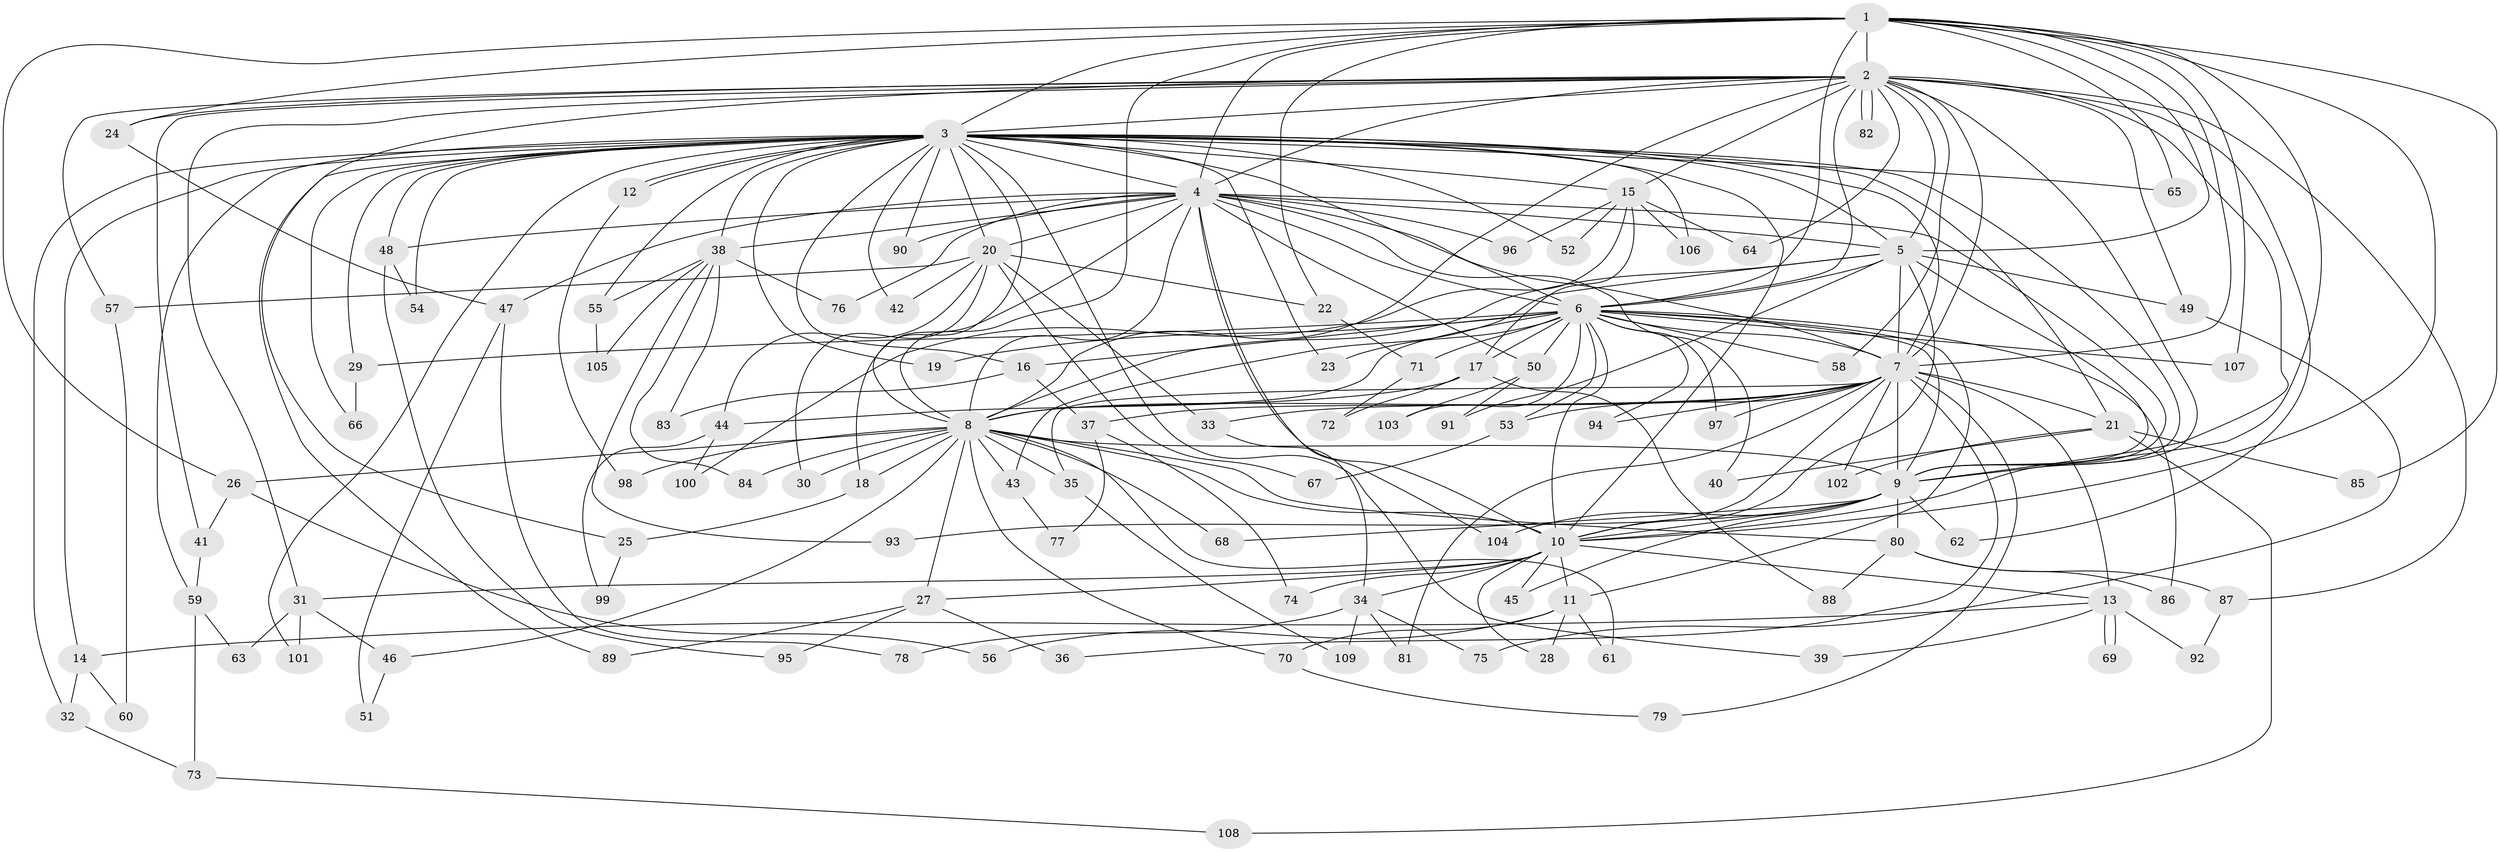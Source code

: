 // coarse degree distribution, {14: 0.012195121951219513, 35: 0.012195121951219513, 30: 0.012195121951219513, 19: 0.012195121951219513, 11: 0.012195121951219513, 21: 0.024390243902439025, 13: 0.012195121951219513, 15: 0.012195121951219513, 5: 0.08536585365853659, 4: 0.08536585365853659, 8: 0.012195121951219513, 6: 0.036585365853658534, 2: 0.5365853658536586, 10: 0.012195121951219513, 3: 0.0975609756097561, 7: 0.012195121951219513, 1: 0.012195121951219513}
// Generated by graph-tools (version 1.1) at 2025/23/03/03/25 07:23:36]
// undirected, 109 vertices, 243 edges
graph export_dot {
graph [start="1"]
  node [color=gray90,style=filled];
  1;
  2;
  3;
  4;
  5;
  6;
  7;
  8;
  9;
  10;
  11;
  12;
  13;
  14;
  15;
  16;
  17;
  18;
  19;
  20;
  21;
  22;
  23;
  24;
  25;
  26;
  27;
  28;
  29;
  30;
  31;
  32;
  33;
  34;
  35;
  36;
  37;
  38;
  39;
  40;
  41;
  42;
  43;
  44;
  45;
  46;
  47;
  48;
  49;
  50;
  51;
  52;
  53;
  54;
  55;
  56;
  57;
  58;
  59;
  60;
  61;
  62;
  63;
  64;
  65;
  66;
  67;
  68;
  69;
  70;
  71;
  72;
  73;
  74;
  75;
  76;
  77;
  78;
  79;
  80;
  81;
  82;
  83;
  84;
  85;
  86;
  87;
  88;
  89;
  90;
  91;
  92;
  93;
  94;
  95;
  96;
  97;
  98;
  99;
  100;
  101;
  102;
  103;
  104;
  105;
  106;
  107;
  108;
  109;
  1 -- 2;
  1 -- 3;
  1 -- 4;
  1 -- 5;
  1 -- 6;
  1 -- 7;
  1 -- 8;
  1 -- 9;
  1 -- 10;
  1 -- 22;
  1 -- 24;
  1 -- 26;
  1 -- 65;
  1 -- 85;
  1 -- 107;
  2 -- 3;
  2 -- 4;
  2 -- 5;
  2 -- 6;
  2 -- 7;
  2 -- 8;
  2 -- 9;
  2 -- 10;
  2 -- 15;
  2 -- 24;
  2 -- 25;
  2 -- 31;
  2 -- 41;
  2 -- 49;
  2 -- 57;
  2 -- 58;
  2 -- 62;
  2 -- 64;
  2 -- 82;
  2 -- 82;
  2 -- 87;
  3 -- 4;
  3 -- 5;
  3 -- 6;
  3 -- 7;
  3 -- 8;
  3 -- 9;
  3 -- 10;
  3 -- 12;
  3 -- 12;
  3 -- 14;
  3 -- 15;
  3 -- 16;
  3 -- 19;
  3 -- 20;
  3 -- 21;
  3 -- 23;
  3 -- 29;
  3 -- 32;
  3 -- 38;
  3 -- 39;
  3 -- 42;
  3 -- 48;
  3 -- 52;
  3 -- 54;
  3 -- 55;
  3 -- 59;
  3 -- 65;
  3 -- 66;
  3 -- 89;
  3 -- 90;
  3 -- 101;
  3 -- 106;
  4 -- 5;
  4 -- 6;
  4 -- 7;
  4 -- 8;
  4 -- 9;
  4 -- 10;
  4 -- 18;
  4 -- 20;
  4 -- 38;
  4 -- 40;
  4 -- 47;
  4 -- 48;
  4 -- 50;
  4 -- 76;
  4 -- 90;
  4 -- 96;
  4 -- 104;
  5 -- 6;
  5 -- 7;
  5 -- 8;
  5 -- 9;
  5 -- 10;
  5 -- 43;
  5 -- 49;
  5 -- 91;
  6 -- 7;
  6 -- 8;
  6 -- 9;
  6 -- 10;
  6 -- 11;
  6 -- 16;
  6 -- 17;
  6 -- 19;
  6 -- 23;
  6 -- 29;
  6 -- 50;
  6 -- 53;
  6 -- 58;
  6 -- 71;
  6 -- 86;
  6 -- 94;
  6 -- 97;
  6 -- 103;
  6 -- 107;
  7 -- 8;
  7 -- 9;
  7 -- 10;
  7 -- 13;
  7 -- 21;
  7 -- 33;
  7 -- 35;
  7 -- 36;
  7 -- 37;
  7 -- 53;
  7 -- 79;
  7 -- 81;
  7 -- 94;
  7 -- 97;
  7 -- 102;
  8 -- 9;
  8 -- 10;
  8 -- 18;
  8 -- 26;
  8 -- 27;
  8 -- 30;
  8 -- 35;
  8 -- 43;
  8 -- 46;
  8 -- 61;
  8 -- 68;
  8 -- 70;
  8 -- 80;
  8 -- 84;
  8 -- 98;
  9 -- 10;
  9 -- 45;
  9 -- 62;
  9 -- 68;
  9 -- 80;
  9 -- 93;
  9 -- 104;
  10 -- 11;
  10 -- 13;
  10 -- 27;
  10 -- 28;
  10 -- 31;
  10 -- 34;
  10 -- 45;
  10 -- 74;
  11 -- 28;
  11 -- 56;
  11 -- 61;
  11 -- 70;
  12 -- 98;
  13 -- 14;
  13 -- 39;
  13 -- 69;
  13 -- 69;
  13 -- 92;
  14 -- 32;
  14 -- 60;
  15 -- 17;
  15 -- 52;
  15 -- 64;
  15 -- 96;
  15 -- 100;
  15 -- 106;
  16 -- 37;
  16 -- 83;
  17 -- 44;
  17 -- 72;
  17 -- 88;
  18 -- 25;
  20 -- 22;
  20 -- 30;
  20 -- 33;
  20 -- 42;
  20 -- 44;
  20 -- 57;
  20 -- 67;
  21 -- 40;
  21 -- 85;
  21 -- 102;
  21 -- 108;
  22 -- 71;
  24 -- 47;
  25 -- 99;
  26 -- 41;
  26 -- 56;
  27 -- 36;
  27 -- 89;
  27 -- 95;
  29 -- 66;
  31 -- 46;
  31 -- 63;
  31 -- 101;
  32 -- 73;
  33 -- 34;
  34 -- 75;
  34 -- 78;
  34 -- 81;
  34 -- 109;
  35 -- 109;
  37 -- 74;
  37 -- 77;
  38 -- 55;
  38 -- 76;
  38 -- 83;
  38 -- 84;
  38 -- 93;
  38 -- 105;
  41 -- 59;
  43 -- 77;
  44 -- 99;
  44 -- 100;
  46 -- 51;
  47 -- 51;
  47 -- 78;
  48 -- 54;
  48 -- 95;
  49 -- 75;
  50 -- 91;
  50 -- 103;
  53 -- 67;
  55 -- 105;
  57 -- 60;
  59 -- 63;
  59 -- 73;
  70 -- 79;
  71 -- 72;
  73 -- 108;
  80 -- 86;
  80 -- 87;
  80 -- 88;
  87 -- 92;
}
